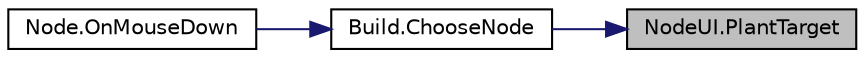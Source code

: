 digraph "NodeUI.PlantTarget"
{
 // LATEX_PDF_SIZE
  edge [fontname="Helvetica",fontsize="10",labelfontname="Helvetica",labelfontsize="10"];
  node [fontname="Helvetica",fontsize="10",shape=record];
  rankdir="RL";
  Node1 [label="NodeUI.PlantTarget",height=0.2,width=0.4,color="black", fillcolor="grey75", style="filled", fontcolor="black",tooltip="Функция вызова панели для улучшения или продажи"];
  Node1 -> Node2 [dir="back",color="midnightblue",fontsize="10",style="solid",fontname="Helvetica"];
  Node2 [label="Build.ChooseNode",height=0.2,width=0.4,color="black", fillcolor="white", style="filled",URL="$class_build.html#a3ca1e9582eb316849ae3d70ff3f53217",tooltip="Функция выбора поля игры для постройки башни"];
  Node2 -> Node3 [dir="back",color="midnightblue",fontsize="10",style="solid",fontname="Helvetica"];
  Node3 [label="Node.OnMouseDown",height=0.2,width=0.4,color="black", fillcolor="white", style="filled",URL="$class_node.html#a19932b50442315b328e96987ea7cdbe1",tooltip=" "];
}
